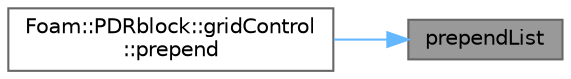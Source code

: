 digraph "prependList"
{
 // LATEX_PDF_SIZE
  bgcolor="transparent";
  edge [fontname=Helvetica,fontsize=10,labelfontname=Helvetica,labelfontsize=10];
  node [fontname=Helvetica,fontsize=10,shape=box,height=0.2,width=0.4];
  rankdir="RL";
  Node1 [id="Node000001",label="prependList",height=0.2,width=0.4,color="gray40", fillcolor="grey60", style="filled", fontcolor="black",tooltip=" "];
  Node1 -> Node2 [id="edge1_Node000001_Node000002",dir="back",color="steelblue1",style="solid",tooltip=" "];
  Node2 [id="Node000002",label="Foam::PDRblock::gridControl\l::prepend",height=0.2,width=0.4,color="grey40", fillcolor="white", style="filled",URL="$structFoam_1_1PDRblock_1_1gridControl.html#a1bece26081857aac506e0ae5c71ea3ff",tooltip=" "];
}
